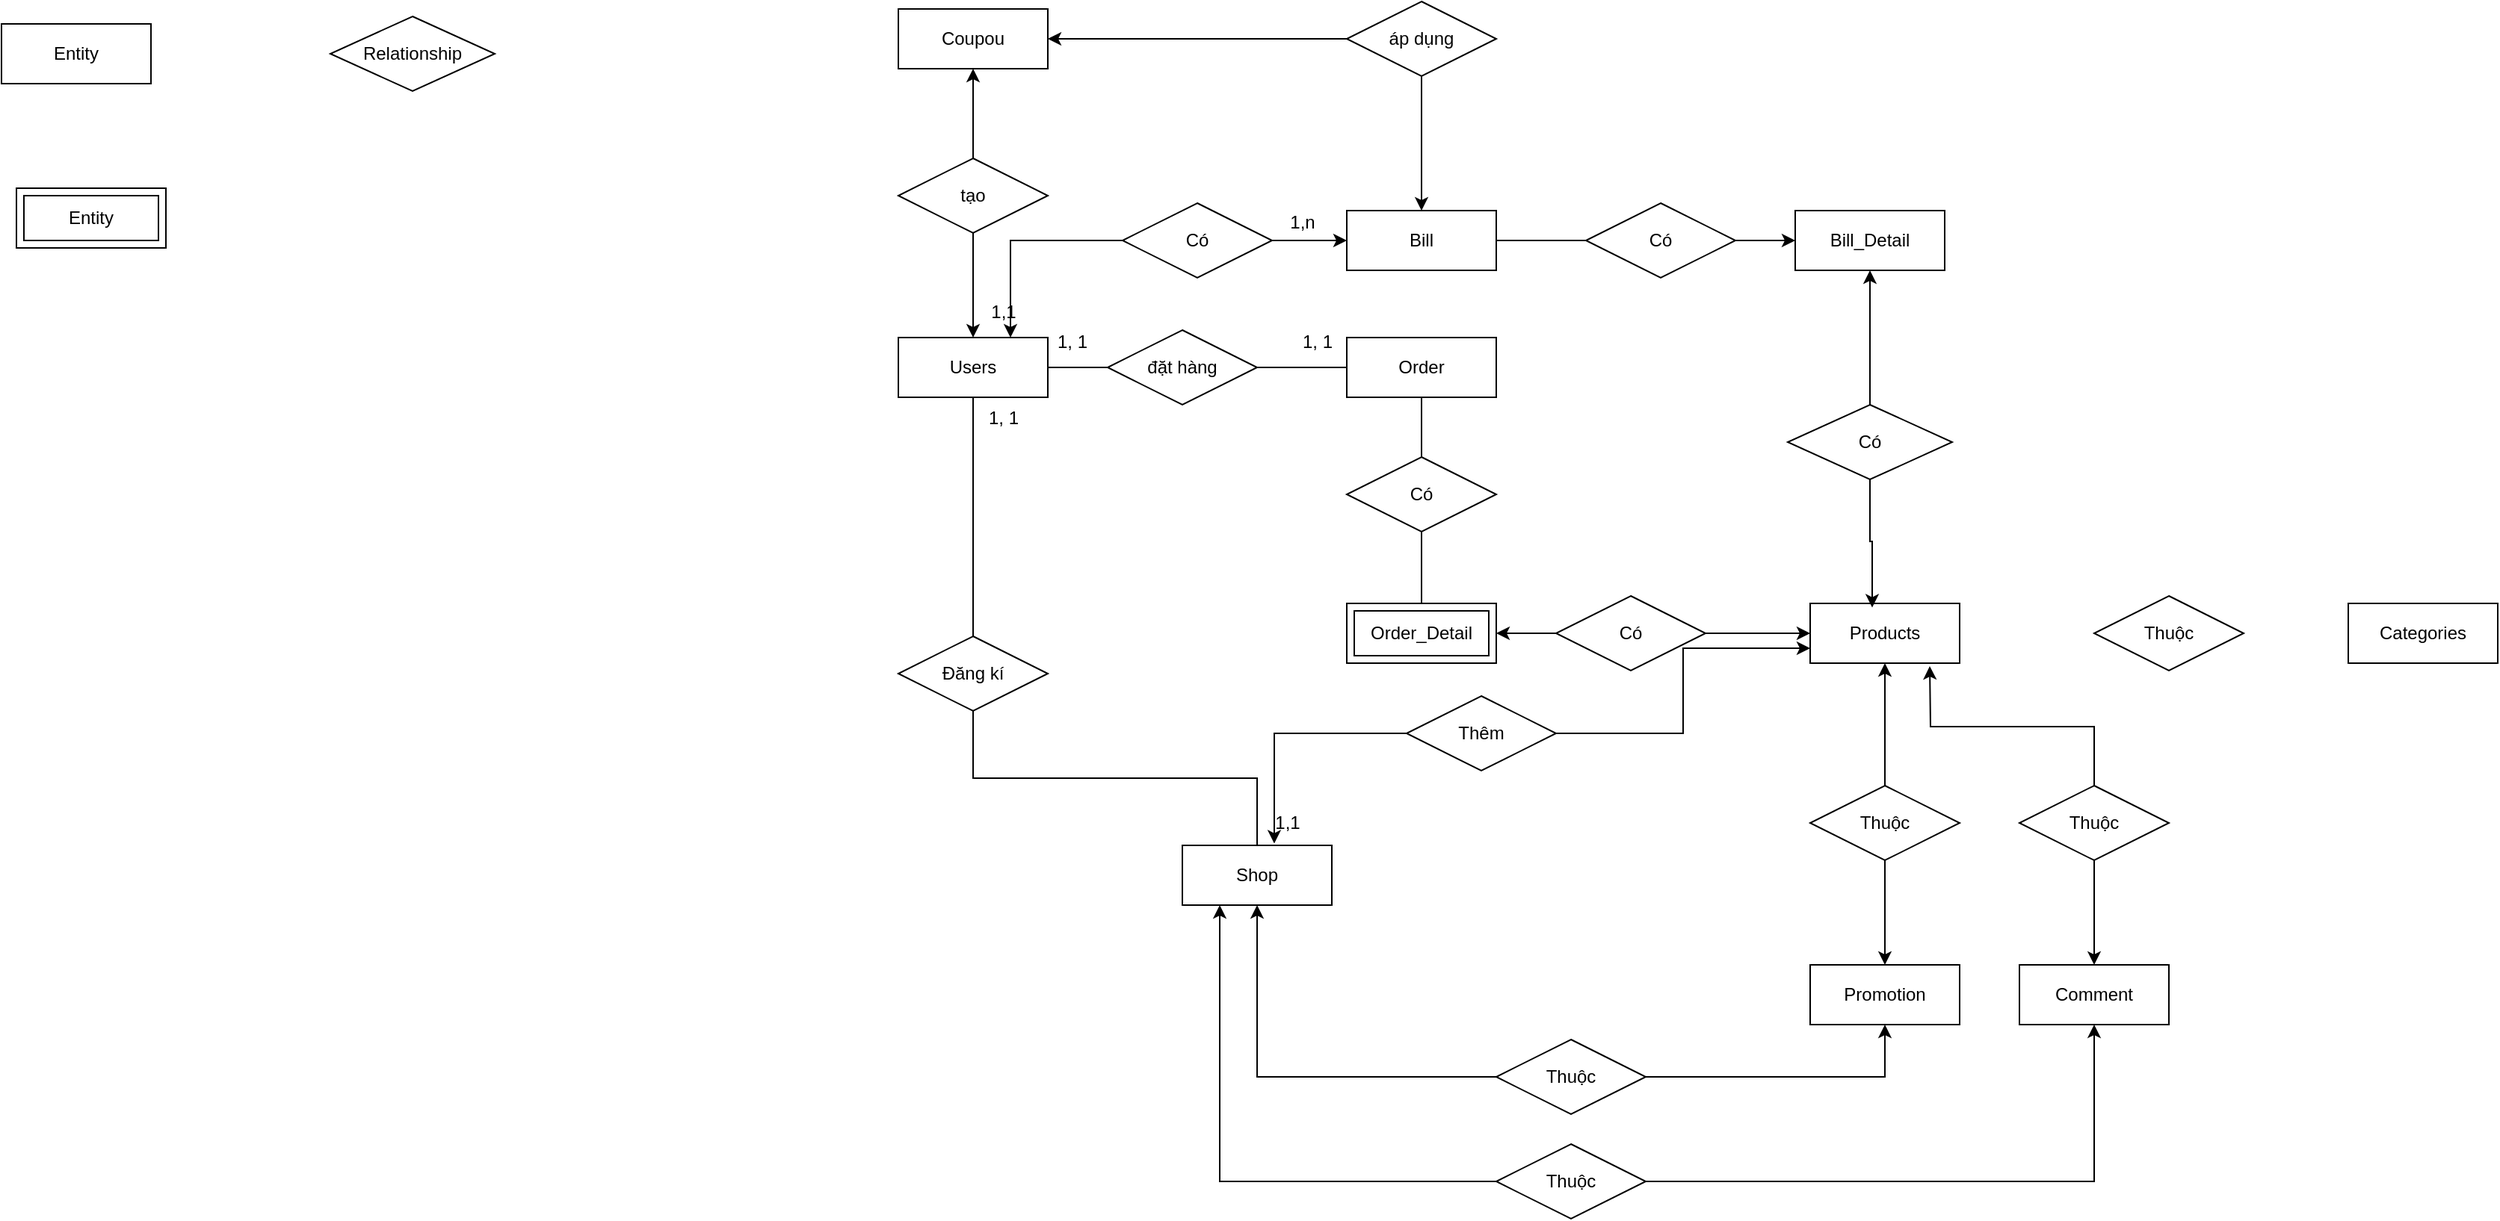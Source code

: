 <mxfile version="21.3.0" type="github">
  <diagram name="Trang-1" id="UOISJN9zhyYTZBTiMvxY">
    <mxGraphModel dx="1400" dy="721" grid="1" gridSize="10" guides="1" tooltips="1" connect="1" arrows="1" fold="1" page="1" pageScale="1" pageWidth="2339" pageHeight="3300" math="0" shadow="0">
      <root>
        <mxCell id="0" />
        <mxCell id="1" parent="0" />
        <mxCell id="FUJZVvMdgVjbW61-LHha-3" value="Entity" style="whiteSpace=wrap;html=1;align=center;" vertex="1" parent="1">
          <mxGeometry x="160" y="50" width="100" height="40" as="geometry" />
        </mxCell>
        <mxCell id="FUJZVvMdgVjbW61-LHha-4" value="Relationship" style="shape=rhombus;perimeter=rhombusPerimeter;whiteSpace=wrap;html=1;align=center;" vertex="1" parent="1">
          <mxGeometry x="380" y="45" width="110" height="50" as="geometry" />
        </mxCell>
        <mxCell id="FUJZVvMdgVjbW61-LHha-6" value="Entity" style="shape=ext;margin=3;double=1;whiteSpace=wrap;html=1;align=center;" vertex="1" parent="1">
          <mxGeometry x="170" y="160" width="100" height="40" as="geometry" />
        </mxCell>
        <mxCell id="FUJZVvMdgVjbW61-LHha-8" value="Users" style="whiteSpace=wrap;html=1;align=center;" vertex="1" parent="1">
          <mxGeometry x="760" y="260" width="100" height="40" as="geometry" />
        </mxCell>
        <mxCell id="FUJZVvMdgVjbW61-LHha-10" value="Order" style="whiteSpace=wrap;html=1;align=center;" vertex="1" parent="1">
          <mxGeometry x="1060" y="260" width="100" height="40" as="geometry" />
        </mxCell>
        <mxCell id="FUJZVvMdgVjbW61-LHha-12" value="Shop" style="whiteSpace=wrap;html=1;align=center;" vertex="1" parent="1">
          <mxGeometry x="950" y="600" width="100" height="40" as="geometry" />
        </mxCell>
        <mxCell id="FUJZVvMdgVjbW61-LHha-15" style="edgeStyle=orthogonalEdgeStyle;rounded=0;orthogonalLoop=1;jettySize=auto;html=1;exitX=0.5;exitY=0;exitDx=0;exitDy=0;entryX=0.5;entryY=1;entryDx=0;entryDy=0;strokeWidth=1;endArrow=none;endFill=0;" edge="1" parent="1" source="FUJZVvMdgVjbW61-LHha-14" target="FUJZVvMdgVjbW61-LHha-8">
          <mxGeometry relative="1" as="geometry" />
        </mxCell>
        <mxCell id="FUJZVvMdgVjbW61-LHha-16" style="edgeStyle=orthogonalEdgeStyle;rounded=0;orthogonalLoop=1;jettySize=auto;html=1;exitX=0.5;exitY=1;exitDx=0;exitDy=0;entryX=0.5;entryY=0;entryDx=0;entryDy=0;endArrow=none;endFill=0;" edge="1" parent="1" source="FUJZVvMdgVjbW61-LHha-14" target="FUJZVvMdgVjbW61-LHha-12">
          <mxGeometry relative="1" as="geometry" />
        </mxCell>
        <mxCell id="FUJZVvMdgVjbW61-LHha-14" value="Đăng kí" style="shape=rhombus;perimeter=rhombusPerimeter;whiteSpace=wrap;html=1;align=center;" vertex="1" parent="1">
          <mxGeometry x="760" y="460" width="100" height="50" as="geometry" />
        </mxCell>
        <mxCell id="FUJZVvMdgVjbW61-LHha-21" style="edgeStyle=orthogonalEdgeStyle;rounded=0;orthogonalLoop=1;jettySize=auto;html=1;exitX=0;exitY=0.5;exitDx=0;exitDy=0;" edge="1" parent="1" source="FUJZVvMdgVjbW61-LHha-18">
          <mxGeometry relative="1" as="geometry">
            <mxPoint x="939.692" y="280.154" as="targetPoint" />
          </mxGeometry>
        </mxCell>
        <mxCell id="FUJZVvMdgVjbW61-LHha-22" style="edgeStyle=orthogonalEdgeStyle;rounded=0;orthogonalLoop=1;jettySize=auto;html=1;exitX=0;exitY=0.5;exitDx=0;exitDy=0;entryX=1;entryY=0.5;entryDx=0;entryDy=0;endArrow=none;endFill=0;" edge="1" parent="1" source="FUJZVvMdgVjbW61-LHha-18" target="FUJZVvMdgVjbW61-LHha-8">
          <mxGeometry relative="1" as="geometry" />
        </mxCell>
        <mxCell id="FUJZVvMdgVjbW61-LHha-23" style="edgeStyle=orthogonalEdgeStyle;rounded=0;orthogonalLoop=1;jettySize=auto;html=1;exitX=1;exitY=0.5;exitDx=0;exitDy=0;endArrow=none;endFill=0;" edge="1" parent="1" source="FUJZVvMdgVjbW61-LHha-18" target="FUJZVvMdgVjbW61-LHha-10">
          <mxGeometry relative="1" as="geometry" />
        </mxCell>
        <mxCell id="FUJZVvMdgVjbW61-LHha-18" value="đặt hàng" style="shape=rhombus;perimeter=rhombusPerimeter;whiteSpace=wrap;html=1;align=center;allowArrows=0;" vertex="1" parent="1">
          <mxGeometry x="900" y="255" width="100" height="50" as="geometry" />
        </mxCell>
        <mxCell id="FUJZVvMdgVjbW61-LHha-19" value="1, 1" style="text;html=1;align=center;verticalAlign=middle;resizable=0;points=[];autosize=1;strokeColor=none;fillColor=none;" vertex="1" parent="1">
          <mxGeometry x="810" y="299" width="40" height="30" as="geometry" />
        </mxCell>
        <mxCell id="FUJZVvMdgVjbW61-LHha-20" value="1,1" style="text;html=1;align=center;verticalAlign=middle;resizable=0;points=[];autosize=1;strokeColor=none;fillColor=none;" vertex="1" parent="1">
          <mxGeometry x="1000" y="570" width="40" height="30" as="geometry" />
        </mxCell>
        <mxCell id="FUJZVvMdgVjbW61-LHha-25" value="Products" style="whiteSpace=wrap;html=1;align=center;" vertex="1" parent="1">
          <mxGeometry x="1370" y="438" width="100" height="40" as="geometry" />
        </mxCell>
        <mxCell id="FUJZVvMdgVjbW61-LHha-29" style="edgeStyle=orthogonalEdgeStyle;rounded=0;orthogonalLoop=1;jettySize=auto;html=1;exitX=0.5;exitY=0;exitDx=0;exitDy=0;entryX=0.5;entryY=1;entryDx=0;entryDy=0;endArrow=none;endFill=0;" edge="1" parent="1" source="FUJZVvMdgVjbW61-LHha-26" target="FUJZVvMdgVjbW61-LHha-10">
          <mxGeometry relative="1" as="geometry" />
        </mxCell>
        <mxCell id="FUJZVvMdgVjbW61-LHha-30" style="edgeStyle=orthogonalEdgeStyle;rounded=0;orthogonalLoop=1;jettySize=auto;html=1;exitX=0.5;exitY=1;exitDx=0;exitDy=0;entryX=0.5;entryY=0;entryDx=0;entryDy=0;endArrow=none;endFill=0;" edge="1" parent="1" source="FUJZVvMdgVjbW61-LHha-26" target="FUJZVvMdgVjbW61-LHha-28">
          <mxGeometry relative="1" as="geometry" />
        </mxCell>
        <mxCell id="FUJZVvMdgVjbW61-LHha-26" value="Có" style="shape=rhombus;perimeter=rhombusPerimeter;whiteSpace=wrap;html=1;align=center;allowArrows=0;" vertex="1" parent="1">
          <mxGeometry x="1060" y="340" width="100" height="50" as="geometry" />
        </mxCell>
        <mxCell id="FUJZVvMdgVjbW61-LHha-28" value="Order_Detail" style="shape=ext;margin=3;double=1;whiteSpace=wrap;html=1;align=center;" vertex="1" parent="1">
          <mxGeometry x="1060" y="438" width="100" height="40" as="geometry" />
        </mxCell>
        <mxCell id="FUJZVvMdgVjbW61-LHha-39" style="edgeStyle=orthogonalEdgeStyle;rounded=0;orthogonalLoop=1;jettySize=auto;html=1;exitX=0;exitY=0.5;exitDx=0;exitDy=0;entryX=1;entryY=0.5;entryDx=0;entryDy=0;" edge="1" parent="1" source="FUJZVvMdgVjbW61-LHha-31" target="FUJZVvMdgVjbW61-LHha-28">
          <mxGeometry relative="1" as="geometry" />
        </mxCell>
        <mxCell id="FUJZVvMdgVjbW61-LHha-40" style="edgeStyle=orthogonalEdgeStyle;rounded=0;orthogonalLoop=1;jettySize=auto;html=1;exitX=1;exitY=0.5;exitDx=0;exitDy=0;entryX=0;entryY=0.5;entryDx=0;entryDy=0;" edge="1" parent="1" source="FUJZVvMdgVjbW61-LHha-31" target="FUJZVvMdgVjbW61-LHha-25">
          <mxGeometry relative="1" as="geometry" />
        </mxCell>
        <mxCell id="FUJZVvMdgVjbW61-LHha-31" value="Có" style="shape=rhombus;perimeter=rhombusPerimeter;whiteSpace=wrap;html=1;align=center;allowArrows=0;" vertex="1" parent="1">
          <mxGeometry x="1200" y="433" width="100" height="50" as="geometry" />
        </mxCell>
        <mxCell id="FUJZVvMdgVjbW61-LHha-34" value="1, 1" style="text;html=1;align=center;verticalAlign=middle;resizable=0;points=[];autosize=1;strokeColor=none;fillColor=none;" vertex="1" parent="1">
          <mxGeometry x="856" y="248" width="40" height="30" as="geometry" />
        </mxCell>
        <mxCell id="FUJZVvMdgVjbW61-LHha-35" value="1, 1" style="text;html=1;align=center;verticalAlign=middle;resizable=0;points=[];autosize=1;strokeColor=none;fillColor=none;" vertex="1" parent="1">
          <mxGeometry x="1020" y="248" width="40" height="30" as="geometry" />
        </mxCell>
        <mxCell id="FUJZVvMdgVjbW61-LHha-44" style="edgeStyle=orthogonalEdgeStyle;rounded=0;orthogonalLoop=1;jettySize=auto;html=1;exitX=0;exitY=0.5;exitDx=0;exitDy=0;entryX=0.75;entryY=0;entryDx=0;entryDy=0;" edge="1" parent="1" source="FUJZVvMdgVjbW61-LHha-36" target="FUJZVvMdgVjbW61-LHha-8">
          <mxGeometry relative="1" as="geometry" />
        </mxCell>
        <mxCell id="FUJZVvMdgVjbW61-LHha-45" style="edgeStyle=orthogonalEdgeStyle;rounded=0;orthogonalLoop=1;jettySize=auto;html=1;exitX=1;exitY=0.5;exitDx=0;exitDy=0;" edge="1" parent="1" source="FUJZVvMdgVjbW61-LHha-36" target="FUJZVvMdgVjbW61-LHha-38">
          <mxGeometry relative="1" as="geometry" />
        </mxCell>
        <mxCell id="FUJZVvMdgVjbW61-LHha-36" value="Có" style="shape=rhombus;perimeter=rhombusPerimeter;whiteSpace=wrap;html=1;align=center;" vertex="1" parent="1">
          <mxGeometry x="910" y="170" width="100" height="50" as="geometry" />
        </mxCell>
        <mxCell id="FUJZVvMdgVjbW61-LHha-46" style="edgeStyle=orthogonalEdgeStyle;rounded=0;orthogonalLoop=1;jettySize=auto;html=1;exitX=1;exitY=0.5;exitDx=0;exitDy=0;entryX=0.086;entryY=0.501;entryDx=0;entryDy=0;entryPerimeter=0;endArrow=none;endFill=0;" edge="1" parent="1" source="FUJZVvMdgVjbW61-LHha-38" target="FUJZVvMdgVjbW61-LHha-42">
          <mxGeometry relative="1" as="geometry" />
        </mxCell>
        <mxCell id="FUJZVvMdgVjbW61-LHha-38" value="Bill" style="whiteSpace=wrap;html=1;align=center;" vertex="1" parent="1">
          <mxGeometry x="1060" y="175" width="100" height="40" as="geometry" />
        </mxCell>
        <mxCell id="FUJZVvMdgVjbW61-LHha-41" value="Bill_Detail" style="whiteSpace=wrap;html=1;align=center;" vertex="1" parent="1">
          <mxGeometry x="1360" y="175" width="100" height="40" as="geometry" />
        </mxCell>
        <mxCell id="FUJZVvMdgVjbW61-LHha-47" style="edgeStyle=orthogonalEdgeStyle;rounded=0;orthogonalLoop=1;jettySize=auto;html=1;exitX=1;exitY=0.5;exitDx=0;exitDy=0;" edge="1" parent="1" source="FUJZVvMdgVjbW61-LHha-42" target="FUJZVvMdgVjbW61-LHha-41">
          <mxGeometry relative="1" as="geometry" />
        </mxCell>
        <mxCell id="FUJZVvMdgVjbW61-LHha-42" value="Có" style="shape=rhombus;perimeter=rhombusPerimeter;whiteSpace=wrap;html=1;align=center;" vertex="1" parent="1">
          <mxGeometry x="1220" y="170" width="100" height="50" as="geometry" />
        </mxCell>
        <mxCell id="FUJZVvMdgVjbW61-LHha-48" style="edgeStyle=orthogonalEdgeStyle;rounded=0;orthogonalLoop=1;jettySize=auto;html=1;exitX=0.5;exitY=0;exitDx=0;exitDy=0;entryX=0.5;entryY=1;entryDx=0;entryDy=0;" edge="1" parent="1" source="FUJZVvMdgVjbW61-LHha-43" target="FUJZVvMdgVjbW61-LHha-41">
          <mxGeometry relative="1" as="geometry" />
        </mxCell>
        <mxCell id="FUJZVvMdgVjbW61-LHha-49" style="edgeStyle=orthogonalEdgeStyle;rounded=0;orthogonalLoop=1;jettySize=auto;html=1;exitX=0.5;exitY=1;exitDx=0;exitDy=0;entryX=0.415;entryY=0.07;entryDx=0;entryDy=0;entryPerimeter=0;" edge="1" parent="1" source="FUJZVvMdgVjbW61-LHha-43" target="FUJZVvMdgVjbW61-LHha-25">
          <mxGeometry relative="1" as="geometry" />
        </mxCell>
        <mxCell id="FUJZVvMdgVjbW61-LHha-43" value="Có" style="shape=rhombus;perimeter=rhombusPerimeter;whiteSpace=wrap;html=1;align=center;" vertex="1" parent="1">
          <mxGeometry x="1355" y="305" width="110" height="50" as="geometry" />
        </mxCell>
        <mxCell id="FUJZVvMdgVjbW61-LHha-50" value="1,n" style="text;html=1;align=center;verticalAlign=middle;resizable=0;points=[];autosize=1;strokeColor=none;fillColor=none;" vertex="1" parent="1">
          <mxGeometry x="1010" y="168" width="40" height="30" as="geometry" />
        </mxCell>
        <mxCell id="FUJZVvMdgVjbW61-LHha-51" value="1,1" style="text;html=1;align=center;verticalAlign=middle;resizable=0;points=[];autosize=1;strokeColor=none;fillColor=none;" vertex="1" parent="1">
          <mxGeometry x="810" y="228" width="40" height="30" as="geometry" />
        </mxCell>
        <mxCell id="FUJZVvMdgVjbW61-LHha-52" value="Categories" style="whiteSpace=wrap;html=1;align=center;" vertex="1" parent="1">
          <mxGeometry x="1730" y="438" width="100" height="40" as="geometry" />
        </mxCell>
        <mxCell id="FUJZVvMdgVjbW61-LHha-53" value="Thuộc" style="shape=rhombus;perimeter=rhombusPerimeter;whiteSpace=wrap;html=1;align=center;" vertex="1" parent="1">
          <mxGeometry x="1560" y="433" width="100" height="50" as="geometry" />
        </mxCell>
        <mxCell id="FUJZVvMdgVjbW61-LHha-61" style="edgeStyle=orthogonalEdgeStyle;rounded=0;orthogonalLoop=1;jettySize=auto;html=1;exitX=1;exitY=0.5;exitDx=0;exitDy=0;entryX=0;entryY=0.75;entryDx=0;entryDy=0;" edge="1" parent="1" source="FUJZVvMdgVjbW61-LHha-57" target="FUJZVvMdgVjbW61-LHha-25">
          <mxGeometry relative="1" as="geometry" />
        </mxCell>
        <mxCell id="FUJZVvMdgVjbW61-LHha-68" style="edgeStyle=orthogonalEdgeStyle;rounded=0;orthogonalLoop=1;jettySize=auto;html=1;exitX=0;exitY=0.5;exitDx=0;exitDy=0;entryX=0.287;entryY=0.959;entryDx=0;entryDy=0;entryPerimeter=0;" edge="1" parent="1" source="FUJZVvMdgVjbW61-LHha-57" target="FUJZVvMdgVjbW61-LHha-20">
          <mxGeometry relative="1" as="geometry" />
        </mxCell>
        <mxCell id="FUJZVvMdgVjbW61-LHha-57" value="Thêm" style="shape=rhombus;perimeter=rhombusPerimeter;whiteSpace=wrap;html=1;align=center;allowArrows=0;" vertex="1" parent="1">
          <mxGeometry x="1100" y="500" width="100" height="50" as="geometry" />
        </mxCell>
        <mxCell id="FUJZVvMdgVjbW61-LHha-58" value="Comment" style="whiteSpace=wrap;html=1;align=center;" vertex="1" parent="1">
          <mxGeometry x="1510" y="680" width="100" height="40" as="geometry" />
        </mxCell>
        <mxCell id="FUJZVvMdgVjbW61-LHha-64" style="edgeStyle=orthogonalEdgeStyle;rounded=0;orthogonalLoop=1;jettySize=auto;html=1;exitX=0.5;exitY=1;exitDx=0;exitDy=0;entryX=0.5;entryY=0;entryDx=0;entryDy=0;" edge="1" parent="1" source="FUJZVvMdgVjbW61-LHha-59" target="FUJZVvMdgVjbW61-LHha-58">
          <mxGeometry relative="1" as="geometry" />
        </mxCell>
        <mxCell id="FUJZVvMdgVjbW61-LHha-85" style="edgeStyle=orthogonalEdgeStyle;rounded=0;orthogonalLoop=1;jettySize=auto;html=1;exitX=0.5;exitY=0;exitDx=0;exitDy=0;" edge="1" parent="1" source="FUJZVvMdgVjbW61-LHha-59">
          <mxGeometry relative="1" as="geometry">
            <mxPoint x="1450" y="480" as="targetPoint" />
          </mxGeometry>
        </mxCell>
        <mxCell id="FUJZVvMdgVjbW61-LHha-59" value="Thuộc" style="shape=rhombus;perimeter=rhombusPerimeter;whiteSpace=wrap;html=1;align=center;" vertex="1" parent="1">
          <mxGeometry x="1510" y="560" width="100" height="50" as="geometry" />
        </mxCell>
        <mxCell id="FUJZVvMdgVjbW61-LHha-67" value="Promotion" style="whiteSpace=wrap;html=1;align=center;" vertex="1" parent="1">
          <mxGeometry x="1370" y="680" width="100" height="40" as="geometry" />
        </mxCell>
        <mxCell id="FUJZVvMdgVjbW61-LHha-77" style="edgeStyle=orthogonalEdgeStyle;rounded=0;orthogonalLoop=1;jettySize=auto;html=1;exitX=1;exitY=0.5;exitDx=0;exitDy=0;entryX=0.5;entryY=1;entryDx=0;entryDy=0;" edge="1" parent="1" source="FUJZVvMdgVjbW61-LHha-69" target="FUJZVvMdgVjbW61-LHha-58">
          <mxGeometry relative="1" as="geometry" />
        </mxCell>
        <mxCell id="FUJZVvMdgVjbW61-LHha-80" style="edgeStyle=orthogonalEdgeStyle;rounded=0;orthogonalLoop=1;jettySize=auto;html=1;exitX=0;exitY=0.5;exitDx=0;exitDy=0;entryX=0.25;entryY=1;entryDx=0;entryDy=0;" edge="1" parent="1" source="FUJZVvMdgVjbW61-LHha-69" target="FUJZVvMdgVjbW61-LHha-12">
          <mxGeometry relative="1" as="geometry" />
        </mxCell>
        <mxCell id="FUJZVvMdgVjbW61-LHha-69" value="Thuộc" style="shape=rhombus;perimeter=rhombusPerimeter;whiteSpace=wrap;html=1;align=center;" vertex="1" parent="1">
          <mxGeometry x="1160" y="800" width="100" height="50" as="geometry" />
        </mxCell>
        <mxCell id="FUJZVvMdgVjbW61-LHha-83" style="edgeStyle=orthogonalEdgeStyle;rounded=0;orthogonalLoop=1;jettySize=auto;html=1;exitX=0.5;exitY=1;exitDx=0;exitDy=0;entryX=0.5;entryY=0;entryDx=0;entryDy=0;" edge="1" parent="1" source="FUJZVvMdgVjbW61-LHha-72" target="FUJZVvMdgVjbW61-LHha-67">
          <mxGeometry relative="1" as="geometry" />
        </mxCell>
        <mxCell id="FUJZVvMdgVjbW61-LHha-84" style="edgeStyle=orthogonalEdgeStyle;rounded=0;orthogonalLoop=1;jettySize=auto;html=1;exitX=0.5;exitY=0;exitDx=0;exitDy=0;entryX=0.5;entryY=1;entryDx=0;entryDy=0;" edge="1" parent="1" source="FUJZVvMdgVjbW61-LHha-72" target="FUJZVvMdgVjbW61-LHha-25">
          <mxGeometry relative="1" as="geometry" />
        </mxCell>
        <mxCell id="FUJZVvMdgVjbW61-LHha-72" value="Thuộc" style="shape=rhombus;perimeter=rhombusPerimeter;whiteSpace=wrap;html=1;align=center;" vertex="1" parent="1">
          <mxGeometry x="1370" y="560" width="100" height="50" as="geometry" />
        </mxCell>
        <mxCell id="FUJZVvMdgVjbW61-LHha-76" style="edgeStyle=orthogonalEdgeStyle;rounded=0;orthogonalLoop=1;jettySize=auto;html=1;exitX=1;exitY=0.5;exitDx=0;exitDy=0;entryX=0.5;entryY=1;entryDx=0;entryDy=0;" edge="1" parent="1" source="FUJZVvMdgVjbW61-LHha-73" target="FUJZVvMdgVjbW61-LHha-67">
          <mxGeometry relative="1" as="geometry" />
        </mxCell>
        <mxCell id="FUJZVvMdgVjbW61-LHha-79" style="edgeStyle=orthogonalEdgeStyle;rounded=0;orthogonalLoop=1;jettySize=auto;html=1;exitX=0;exitY=0.5;exitDx=0;exitDy=0;entryX=0.5;entryY=1;entryDx=0;entryDy=0;" edge="1" parent="1" source="FUJZVvMdgVjbW61-LHha-73" target="FUJZVvMdgVjbW61-LHha-12">
          <mxGeometry relative="1" as="geometry" />
        </mxCell>
        <mxCell id="FUJZVvMdgVjbW61-LHha-73" value="Thuộc" style="shape=rhombus;perimeter=rhombusPerimeter;whiteSpace=wrap;html=1;align=center;" vertex="1" parent="1">
          <mxGeometry x="1160" y="730" width="100" height="50" as="geometry" />
        </mxCell>
        <mxCell id="FUJZVvMdgVjbW61-LHha-88" style="edgeStyle=orthogonalEdgeStyle;rounded=0;orthogonalLoop=1;jettySize=auto;html=1;exitX=0.5;exitY=0;exitDx=0;exitDy=0;entryX=0.5;entryY=1;entryDx=0;entryDy=0;" edge="1" parent="1" target="FUJZVvMdgVjbW61-LHha-86">
          <mxGeometry relative="1" as="geometry">
            <mxPoint x="930" y="490" as="sourcePoint" />
          </mxGeometry>
        </mxCell>
        <mxCell id="FUJZVvMdgVjbW61-LHha-91" value="Coupou" style="whiteSpace=wrap;html=1;align=center;" vertex="1" parent="1">
          <mxGeometry x="760" y="40" width="100" height="40" as="geometry" />
        </mxCell>
        <mxCell id="FUJZVvMdgVjbW61-LHha-93" style="edgeStyle=orthogonalEdgeStyle;rounded=0;orthogonalLoop=1;jettySize=auto;html=1;exitX=0.5;exitY=1;exitDx=0;exitDy=0;entryX=0.5;entryY=0;entryDx=0;entryDy=0;" edge="1" parent="1" source="FUJZVvMdgVjbW61-LHha-92" target="FUJZVvMdgVjbW61-LHha-8">
          <mxGeometry relative="1" as="geometry" />
        </mxCell>
        <mxCell id="FUJZVvMdgVjbW61-LHha-94" style="edgeStyle=orthogonalEdgeStyle;rounded=0;orthogonalLoop=1;jettySize=auto;html=1;exitX=0.5;exitY=0;exitDx=0;exitDy=0;entryX=0.5;entryY=1;entryDx=0;entryDy=0;" edge="1" parent="1" source="FUJZVvMdgVjbW61-LHha-92" target="FUJZVvMdgVjbW61-LHha-91">
          <mxGeometry relative="1" as="geometry" />
        </mxCell>
        <mxCell id="FUJZVvMdgVjbW61-LHha-92" value="tạo" style="shape=rhombus;perimeter=rhombusPerimeter;whiteSpace=wrap;html=1;align=center;" vertex="1" parent="1">
          <mxGeometry x="760" y="140" width="100" height="50" as="geometry" />
        </mxCell>
        <mxCell id="FUJZVvMdgVjbW61-LHha-96" style="edgeStyle=orthogonalEdgeStyle;rounded=0;orthogonalLoop=1;jettySize=auto;html=1;exitX=0;exitY=0.5;exitDx=0;exitDy=0;" edge="1" parent="1" source="FUJZVvMdgVjbW61-LHha-95" target="FUJZVvMdgVjbW61-LHha-91">
          <mxGeometry relative="1" as="geometry" />
        </mxCell>
        <mxCell id="FUJZVvMdgVjbW61-LHha-97" style="edgeStyle=orthogonalEdgeStyle;rounded=0;orthogonalLoop=1;jettySize=auto;html=1;exitX=0.5;exitY=1;exitDx=0;exitDy=0;entryX=0.5;entryY=0;entryDx=0;entryDy=0;" edge="1" parent="1" source="FUJZVvMdgVjbW61-LHha-95" target="FUJZVvMdgVjbW61-LHha-38">
          <mxGeometry relative="1" as="geometry" />
        </mxCell>
        <mxCell id="FUJZVvMdgVjbW61-LHha-95" value="áp dụng" style="shape=rhombus;perimeter=rhombusPerimeter;whiteSpace=wrap;html=1;align=center;" vertex="1" parent="1">
          <mxGeometry x="1060" y="35" width="100" height="50" as="geometry" />
        </mxCell>
      </root>
    </mxGraphModel>
  </diagram>
</mxfile>
